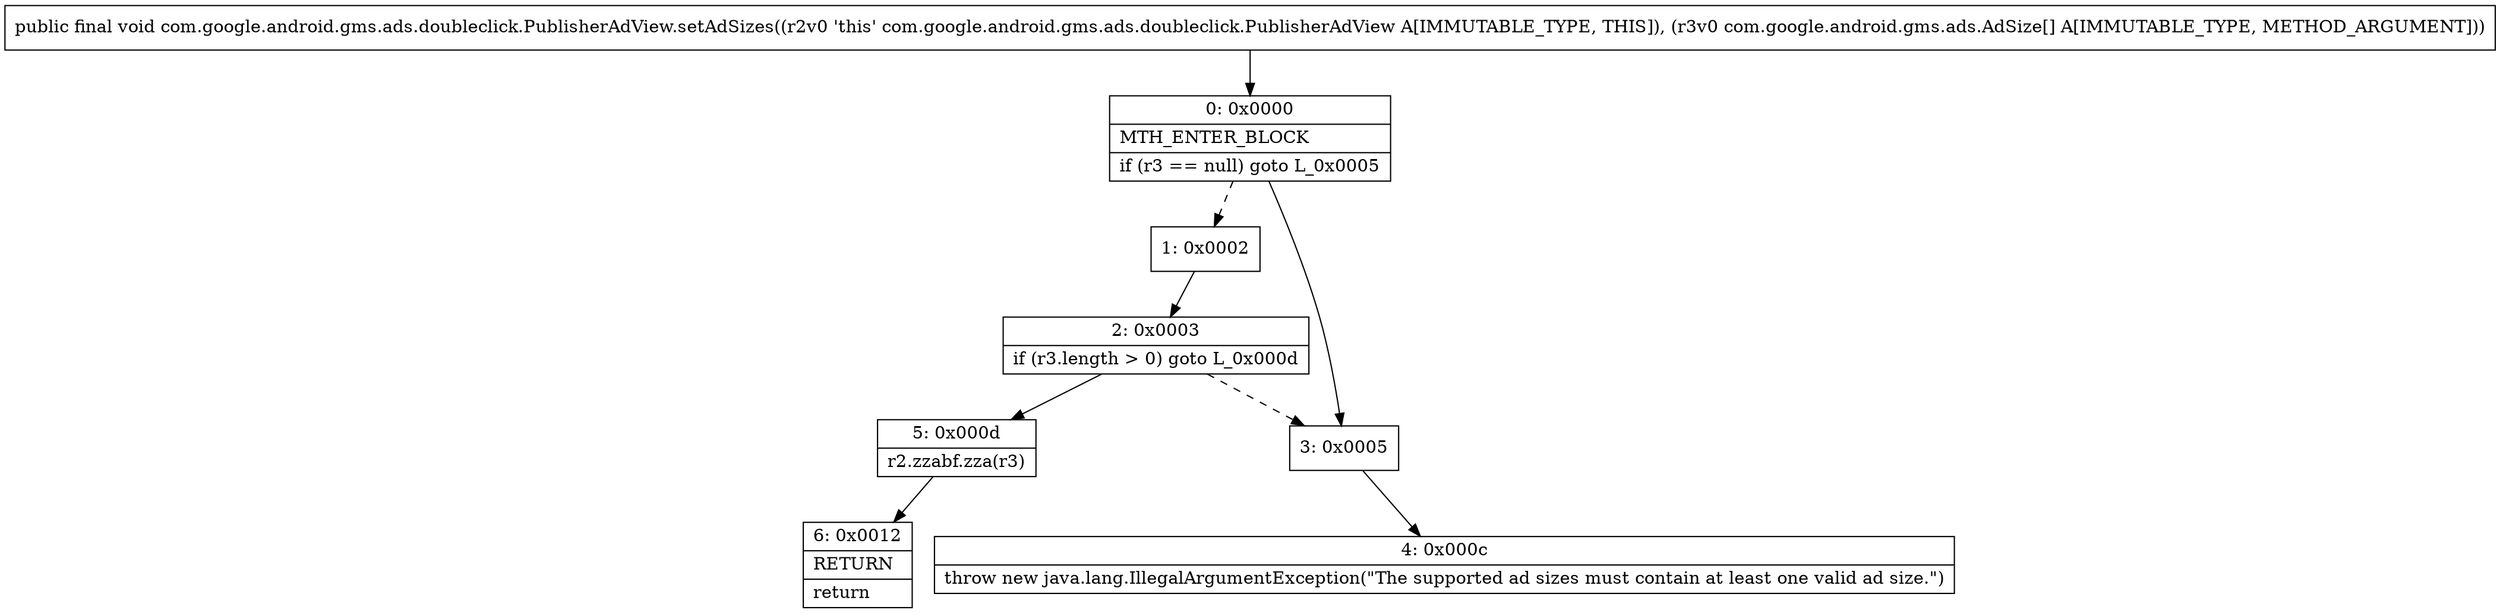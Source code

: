 digraph "CFG forcom.google.android.gms.ads.doubleclick.PublisherAdView.setAdSizes([Lcom\/google\/android\/gms\/ads\/AdSize;)V" {
Node_0 [shape=record,label="{0\:\ 0x0000|MTH_ENTER_BLOCK\l|if (r3 == null) goto L_0x0005\l}"];
Node_1 [shape=record,label="{1\:\ 0x0002}"];
Node_2 [shape=record,label="{2\:\ 0x0003|if (r3.length \> 0) goto L_0x000d\l}"];
Node_3 [shape=record,label="{3\:\ 0x0005}"];
Node_4 [shape=record,label="{4\:\ 0x000c|throw new java.lang.IllegalArgumentException(\"The supported ad sizes must contain at least one valid ad size.\")\l}"];
Node_5 [shape=record,label="{5\:\ 0x000d|r2.zzabf.zza(r3)\l}"];
Node_6 [shape=record,label="{6\:\ 0x0012|RETURN\l|return\l}"];
MethodNode[shape=record,label="{public final void com.google.android.gms.ads.doubleclick.PublisherAdView.setAdSizes((r2v0 'this' com.google.android.gms.ads.doubleclick.PublisherAdView A[IMMUTABLE_TYPE, THIS]), (r3v0 com.google.android.gms.ads.AdSize[] A[IMMUTABLE_TYPE, METHOD_ARGUMENT])) }"];
MethodNode -> Node_0;
Node_0 -> Node_1[style=dashed];
Node_0 -> Node_3;
Node_1 -> Node_2;
Node_2 -> Node_3[style=dashed];
Node_2 -> Node_5;
Node_3 -> Node_4;
Node_5 -> Node_6;
}

